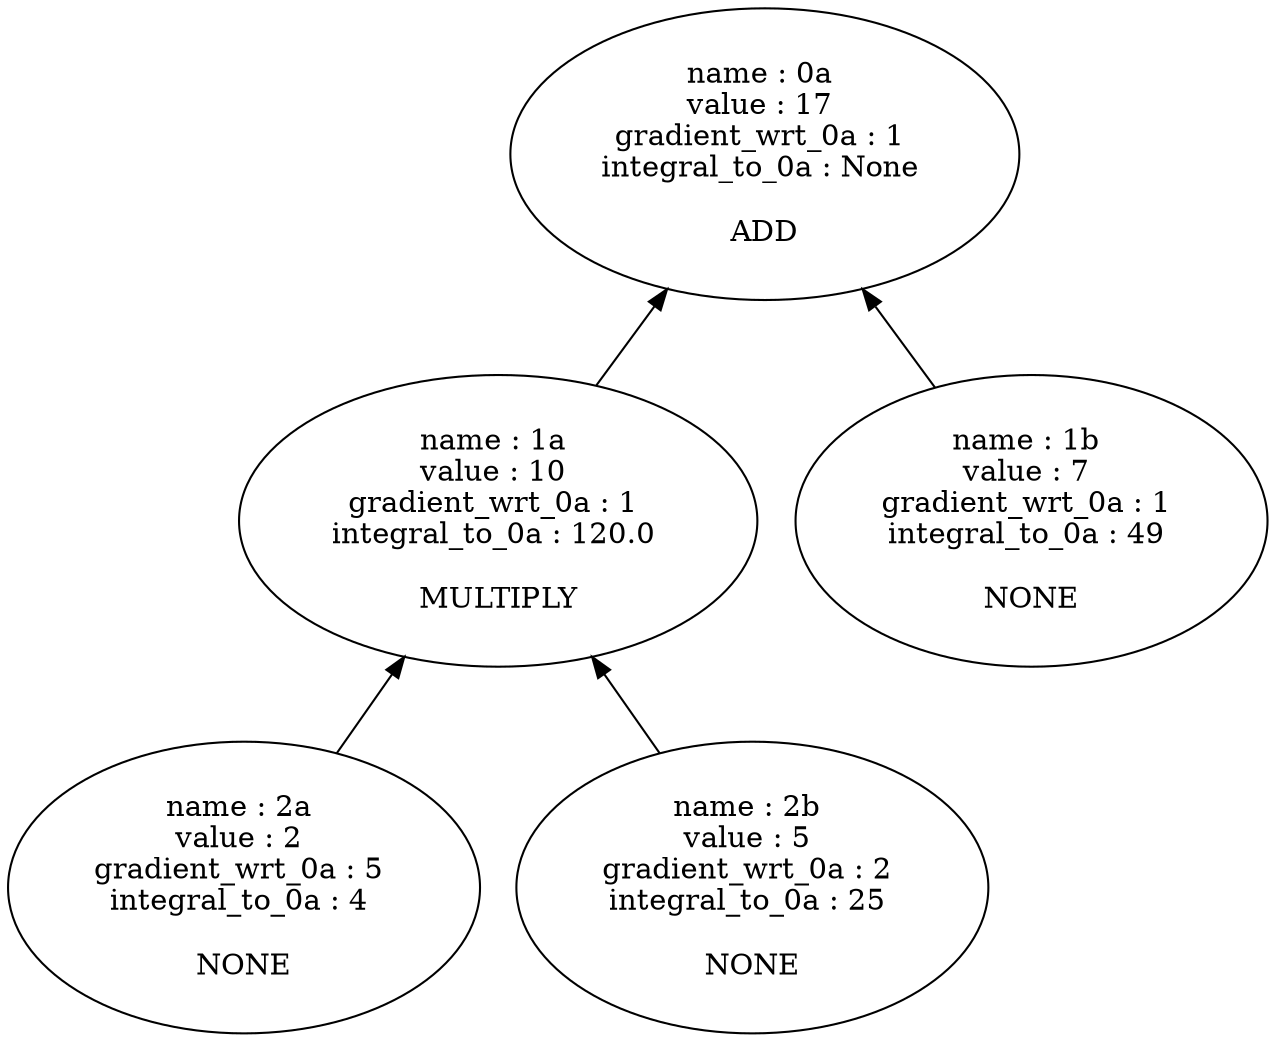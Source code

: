 digraph tree {
    "0x1b3fffafec8" [label="name : 0a 
value : 17 
gradient_wrt_0a : 1 
integral_to_0a : None 

ADD"];
    "0x1b3fffaff88" [label="name : 1a 
value : 10 
gradient_wrt_0a : 1 
integral_to_0a : 120.0 

MULTIPLY"];
    "0x1b3ffd12088" [label="name : 2a 
value : 2 
gradient_wrt_0a : 5 
integral_to_0a : 4 

NONE"];
    "0x1b3ffd12108" [label="name : 2b 
value : 5 
gradient_wrt_0a : 2 
integral_to_0a : 25 

NONE"];
    "0x1b3ffd12188" [label="name : 1b 
value : 7 
gradient_wrt_0a : 1 
integral_to_0a : 49 

NONE"];
    "0x1b3fffafec8" -> "0x1b3fffaff88" [dir=back];
    "0x1b3fffafec8" -> "0x1b3ffd12188" [dir=back];
    "0x1b3fffaff88" -> "0x1b3ffd12088" [dir=back];
    "0x1b3fffaff88" -> "0x1b3ffd12108" [dir=back];
}
